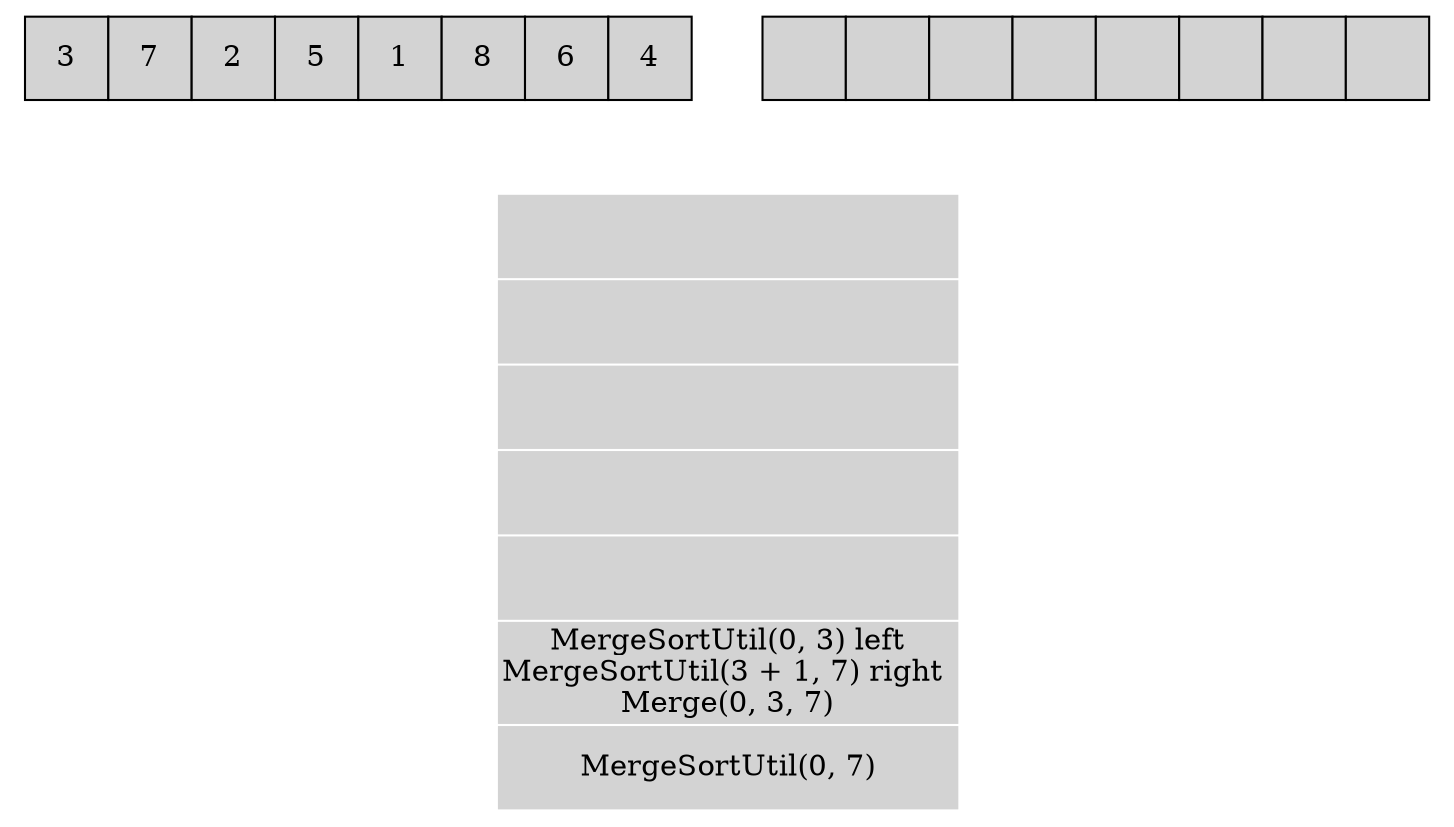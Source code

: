 digraph G
{
    node1
        [
        shape = none
            label = <<table border="0" cellspacing="0">
            <tr>
            <td port="arr0" width="40" height="40" bgcolor="lightgray" border="1">3</td>
            <td port="arr1" width="40" height="40" bgcolor="lightgray" border="1">7</td>
            <td port="arr2" width="40" height="40" bgcolor="lightgray" border="1">2</td>
            <td port="arr3" width="40" height="40" bgcolor="lightgray" border="1">5</td>
            <td port="arr4" width="40" height="40" bgcolor="lightgray" border="1">1</td>
            <td port="arr5" width="40" height="40" bgcolor="lightgray" border="1">8</td>
            <td port="arr6" width="40" height="40" bgcolor="lightgray" border="1">6</td>
            <td port="arr7" width="40" height="40" bgcolor="lightgray" border="1">4</td>
            </tr>
            </table>>
       ]
    node2
    [
        shape = none
            label = <<table border="0" cellspacing="0">
            <tr>
            <td port="tempArr0" width="40" height="40" bgcolor="lightgray" border="1"></td>
            <td port="tempArr1" width="40" height="40" bgcolor="lightgray" border="1"></td>
            <td port="tempArr2" width="40" height="40" bgcolor="lightgray" border="1"></td>
            <td port="tempArr3" width="40" height="40" bgcolor="lightgray" border="1"></td>
            <td port="tempArr4" width="40" height="40" bgcolor="lightgray" border="1"></td>
            <td port="tempArr5" width="40" height="40" bgcolor="lightgray" border="1"></td>
            <td port="tempArr6" width="40" height="40" bgcolor="lightgray" border="1"></td>
            <td port="tempArr7" width="40" height="40" bgcolor="lightgray" border="1"></td>
            </tr>
            </table>>
    ]
    node3
    [
        shape = none
            label = <<table border="0" cellspacing="1">
            <tr><td port="code1" height="40" bgcolor="lightgray"></td></tr>
            <tr><td port="code2" height="40" bgcolor="lightgray"></td></tr>
            <tr><td port="code3" height="40" bgcolor="lightgray"></td></tr>
            <tr><td port="code4" height="40" bgcolor="lightgray"></td></tr>
            <tr><td port="code5" height="40" bgcolor="lightgray"></td></tr>
            <tr><td port="code6" height="40" bgcolor="lightgray">MergeSortUtil(0, 3) left<br/>MergeSortUtil(3 + 1, 7) right <br/>Merge(0, 3, 7)<br/></td></tr>
            <tr><td port="code7" height="40" bgcolor="lightgray">MergeSortUtil(0, 7)</td></tr>
            </table>>
    ]
    edge[style=invis]
    subgraph sb1 {peripheries=0 node1 -> node3}
    subgraph sb2 {peripheries=0 node2 -> node3}
}
